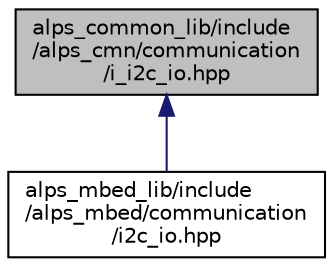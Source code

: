 digraph "alps_common_lib/include/alps_cmn/communication/i_i2c_io.hpp"
{
 // LATEX_PDF_SIZE
  edge [fontname="Helvetica",fontsize="10",labelfontname="Helvetica",labelfontsize="10"];
  node [fontname="Helvetica",fontsize="10",shape=record];
  Node1 [label="alps_common_lib/include\l/alps_cmn/communication\l/i_i2c_io.hpp",height=0.2,width=0.4,color="black", fillcolor="grey75", style="filled", fontcolor="black",tooltip="I2C通信インタフェース"];
  Node1 -> Node2 [dir="back",color="midnightblue",fontsize="10",style="solid",fontname="Helvetica"];
  Node2 [label="alps_mbed_lib/include\l/alps_mbed/communication\l/i2c_io.hpp",height=0.2,width=0.4,color="black", fillcolor="white", style="filled",URL="$i2c__io_8hpp.html",tooltip="I2C通信インタフェース"];
}
